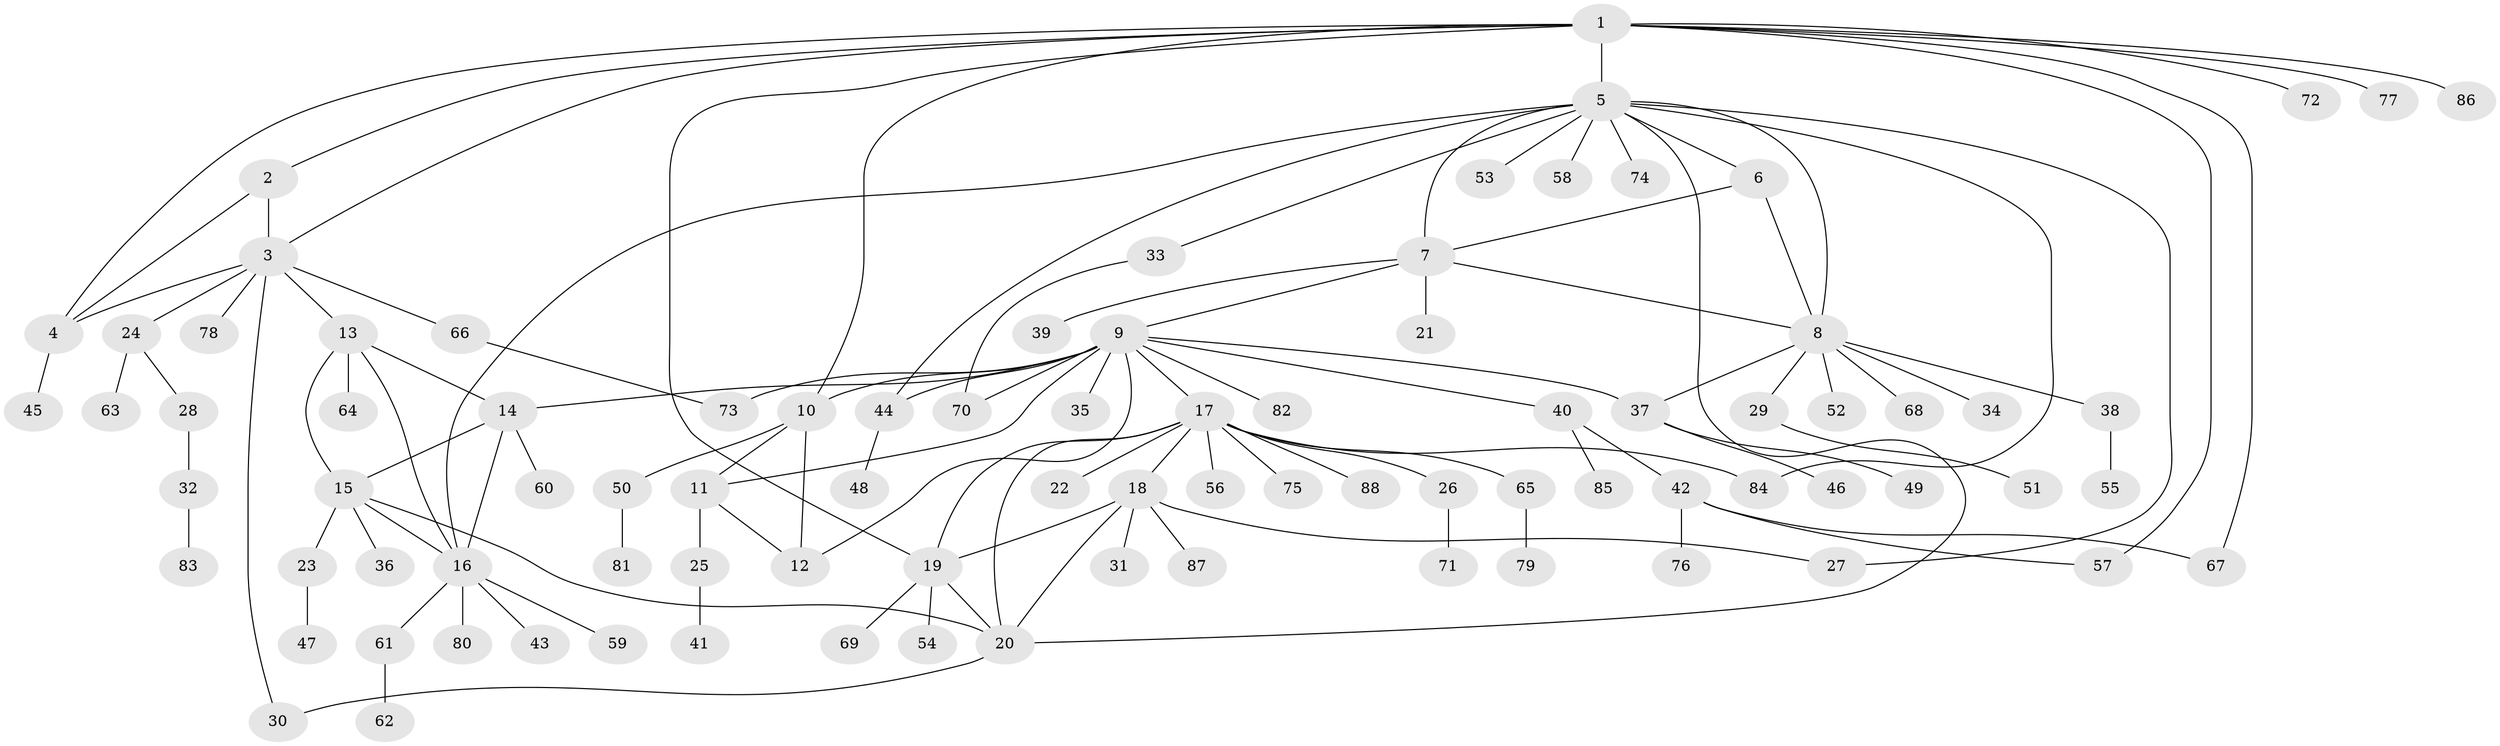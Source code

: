 // coarse degree distribution, {11: 0.03076923076923077, 2: 0.2, 7: 0.03076923076923077, 17: 0.015384615384615385, 5: 0.015384615384615385, 8: 0.03076923076923077, 4: 0.046153846153846156, 3: 0.046153846153846156, 10: 0.015384615384615385, 1: 0.5692307692307692}
// Generated by graph-tools (version 1.1) at 2025/42/03/06/25 10:42:09]
// undirected, 88 vertices, 117 edges
graph export_dot {
graph [start="1"]
  node [color=gray90,style=filled];
  1;
  2;
  3;
  4;
  5;
  6;
  7;
  8;
  9;
  10;
  11;
  12;
  13;
  14;
  15;
  16;
  17;
  18;
  19;
  20;
  21;
  22;
  23;
  24;
  25;
  26;
  27;
  28;
  29;
  30;
  31;
  32;
  33;
  34;
  35;
  36;
  37;
  38;
  39;
  40;
  41;
  42;
  43;
  44;
  45;
  46;
  47;
  48;
  49;
  50;
  51;
  52;
  53;
  54;
  55;
  56;
  57;
  58;
  59;
  60;
  61;
  62;
  63;
  64;
  65;
  66;
  67;
  68;
  69;
  70;
  71;
  72;
  73;
  74;
  75;
  76;
  77;
  78;
  79;
  80;
  81;
  82;
  83;
  84;
  85;
  86;
  87;
  88;
  1 -- 2;
  1 -- 3;
  1 -- 4;
  1 -- 5;
  1 -- 10;
  1 -- 19;
  1 -- 57;
  1 -- 67;
  1 -- 72;
  1 -- 77;
  1 -- 86;
  2 -- 3;
  2 -- 4;
  3 -- 4;
  3 -- 13;
  3 -- 24;
  3 -- 30;
  3 -- 66;
  3 -- 78;
  4 -- 45;
  5 -- 6;
  5 -- 7;
  5 -- 8;
  5 -- 16;
  5 -- 20;
  5 -- 27;
  5 -- 33;
  5 -- 44;
  5 -- 53;
  5 -- 58;
  5 -- 74;
  5 -- 84;
  6 -- 7;
  6 -- 8;
  7 -- 8;
  7 -- 9;
  7 -- 21;
  7 -- 39;
  8 -- 29;
  8 -- 34;
  8 -- 37;
  8 -- 38;
  8 -- 52;
  8 -- 68;
  9 -- 10;
  9 -- 11;
  9 -- 12;
  9 -- 14;
  9 -- 17;
  9 -- 35;
  9 -- 37;
  9 -- 40;
  9 -- 44;
  9 -- 70;
  9 -- 73;
  9 -- 82;
  10 -- 11;
  10 -- 12;
  10 -- 50;
  11 -- 12;
  11 -- 25;
  13 -- 14;
  13 -- 15;
  13 -- 16;
  13 -- 64;
  14 -- 15;
  14 -- 16;
  14 -- 60;
  15 -- 16;
  15 -- 20;
  15 -- 23;
  15 -- 36;
  16 -- 43;
  16 -- 59;
  16 -- 61;
  16 -- 80;
  17 -- 18;
  17 -- 19;
  17 -- 20;
  17 -- 22;
  17 -- 26;
  17 -- 56;
  17 -- 65;
  17 -- 75;
  17 -- 84;
  17 -- 88;
  18 -- 19;
  18 -- 20;
  18 -- 27;
  18 -- 31;
  18 -- 87;
  19 -- 20;
  19 -- 54;
  19 -- 69;
  20 -- 30;
  23 -- 47;
  24 -- 28;
  24 -- 63;
  25 -- 41;
  26 -- 71;
  28 -- 32;
  29 -- 51;
  32 -- 83;
  33 -- 70;
  37 -- 46;
  37 -- 49;
  38 -- 55;
  40 -- 42;
  40 -- 85;
  42 -- 57;
  42 -- 67;
  42 -- 76;
  44 -- 48;
  50 -- 81;
  61 -- 62;
  65 -- 79;
  66 -- 73;
}

